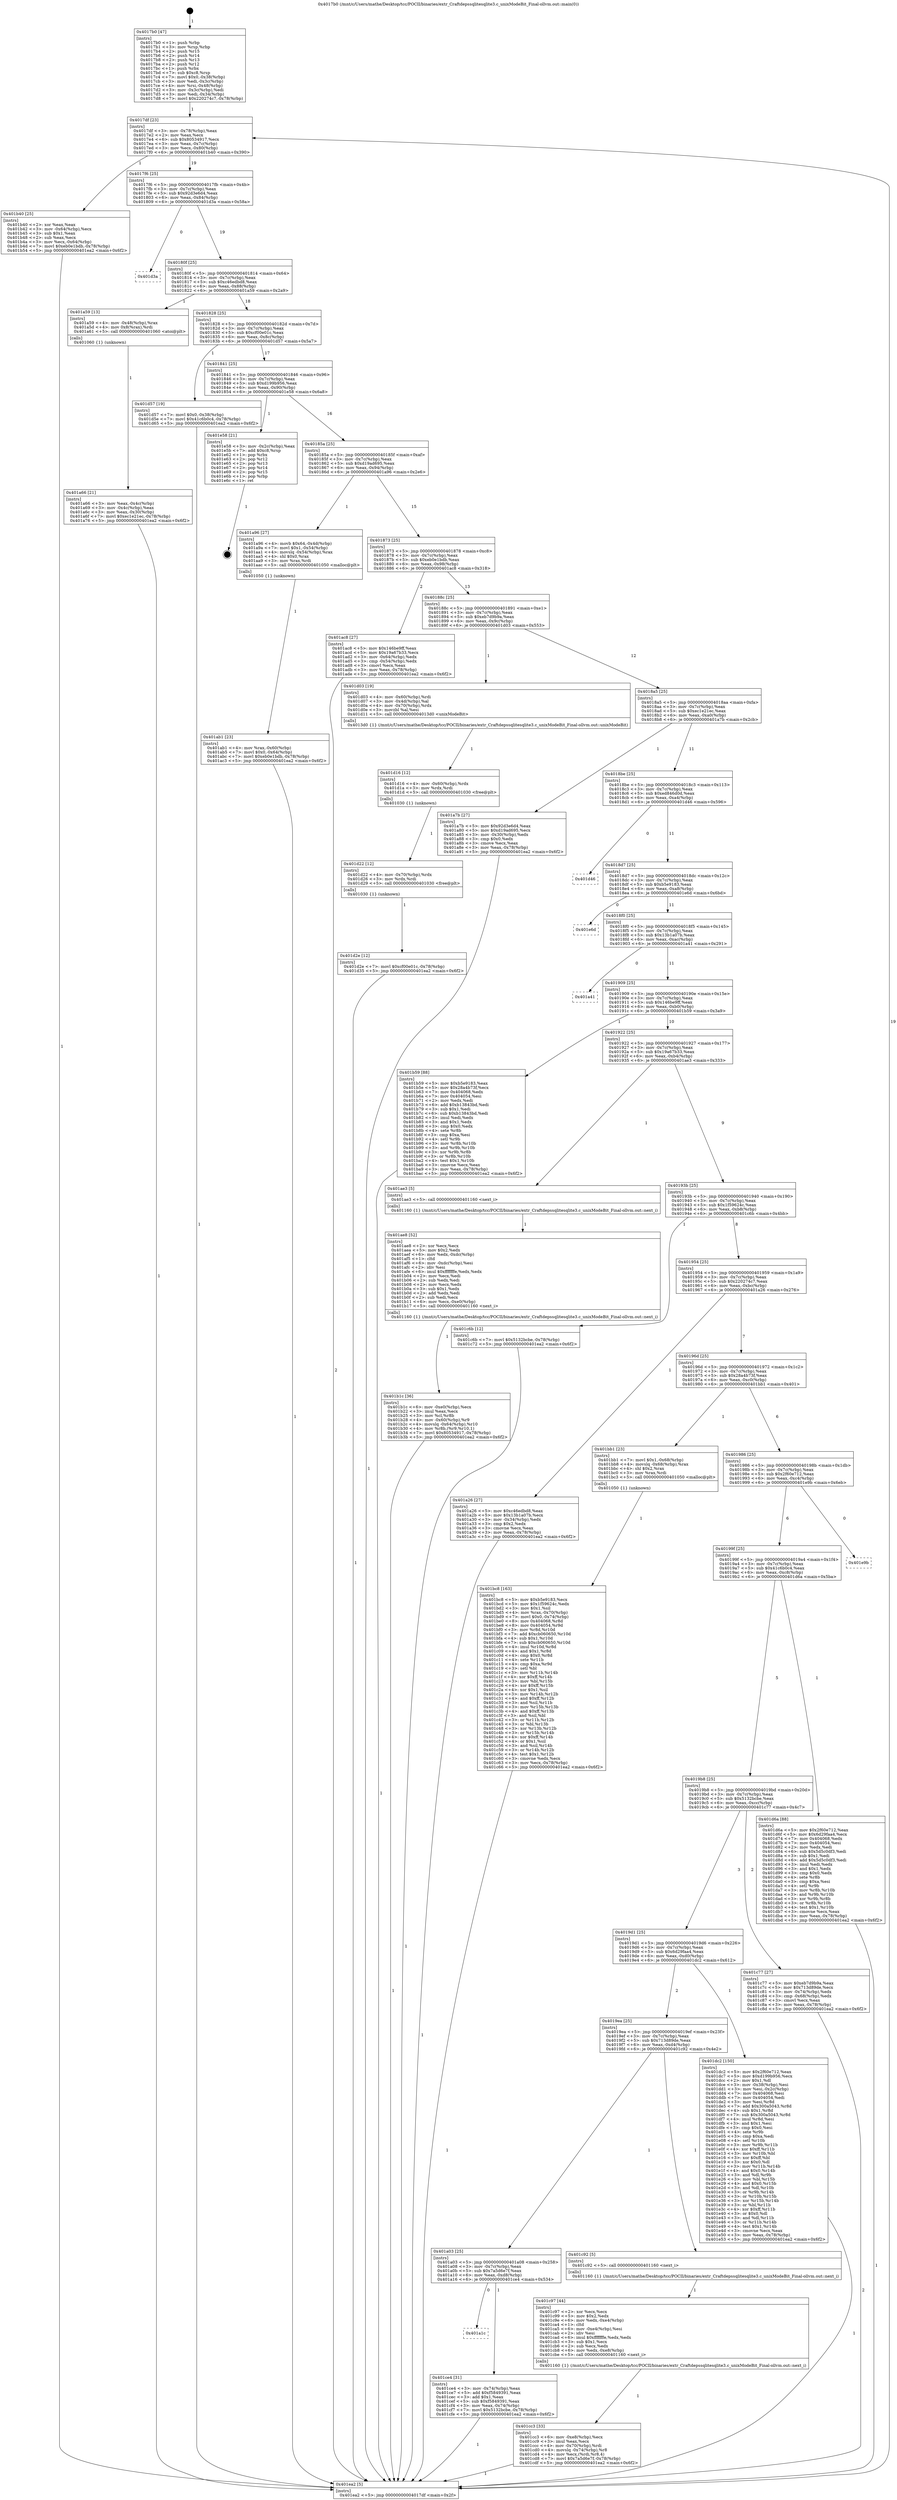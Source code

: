 digraph "0x4017b0" {
  label = "0x4017b0 (/mnt/c/Users/mathe/Desktop/tcc/POCII/binaries/extr_Craftdepssqlitesqlite3.c_unixModeBit_Final-ollvm.out::main(0))"
  labelloc = "t"
  node[shape=record]

  Entry [label="",width=0.3,height=0.3,shape=circle,fillcolor=black,style=filled]
  "0x4017df" [label="{
     0x4017df [23]\l
     | [instrs]\l
     &nbsp;&nbsp;0x4017df \<+3\>: mov -0x78(%rbp),%eax\l
     &nbsp;&nbsp;0x4017e2 \<+2\>: mov %eax,%ecx\l
     &nbsp;&nbsp;0x4017e4 \<+6\>: sub $0x80534917,%ecx\l
     &nbsp;&nbsp;0x4017ea \<+3\>: mov %eax,-0x7c(%rbp)\l
     &nbsp;&nbsp;0x4017ed \<+3\>: mov %ecx,-0x80(%rbp)\l
     &nbsp;&nbsp;0x4017f0 \<+6\>: je 0000000000401b40 \<main+0x390\>\l
  }"]
  "0x401b40" [label="{
     0x401b40 [25]\l
     | [instrs]\l
     &nbsp;&nbsp;0x401b40 \<+2\>: xor %eax,%eax\l
     &nbsp;&nbsp;0x401b42 \<+3\>: mov -0x64(%rbp),%ecx\l
     &nbsp;&nbsp;0x401b45 \<+3\>: sub $0x1,%eax\l
     &nbsp;&nbsp;0x401b48 \<+2\>: sub %eax,%ecx\l
     &nbsp;&nbsp;0x401b4a \<+3\>: mov %ecx,-0x64(%rbp)\l
     &nbsp;&nbsp;0x401b4d \<+7\>: movl $0xeb0e1bdb,-0x78(%rbp)\l
     &nbsp;&nbsp;0x401b54 \<+5\>: jmp 0000000000401ea2 \<main+0x6f2\>\l
  }"]
  "0x4017f6" [label="{
     0x4017f6 [25]\l
     | [instrs]\l
     &nbsp;&nbsp;0x4017f6 \<+5\>: jmp 00000000004017fb \<main+0x4b\>\l
     &nbsp;&nbsp;0x4017fb \<+3\>: mov -0x7c(%rbp),%eax\l
     &nbsp;&nbsp;0x4017fe \<+5\>: sub $0x92d3e6d4,%eax\l
     &nbsp;&nbsp;0x401803 \<+6\>: mov %eax,-0x84(%rbp)\l
     &nbsp;&nbsp;0x401809 \<+6\>: je 0000000000401d3a \<main+0x58a\>\l
  }"]
  Exit [label="",width=0.3,height=0.3,shape=circle,fillcolor=black,style=filled,peripheries=2]
  "0x401d3a" [label="{
     0x401d3a\l
  }", style=dashed]
  "0x40180f" [label="{
     0x40180f [25]\l
     | [instrs]\l
     &nbsp;&nbsp;0x40180f \<+5\>: jmp 0000000000401814 \<main+0x64\>\l
     &nbsp;&nbsp;0x401814 \<+3\>: mov -0x7c(%rbp),%eax\l
     &nbsp;&nbsp;0x401817 \<+5\>: sub $0xc46edbd8,%eax\l
     &nbsp;&nbsp;0x40181c \<+6\>: mov %eax,-0x88(%rbp)\l
     &nbsp;&nbsp;0x401822 \<+6\>: je 0000000000401a59 \<main+0x2a9\>\l
  }"]
  "0x401d2e" [label="{
     0x401d2e [12]\l
     | [instrs]\l
     &nbsp;&nbsp;0x401d2e \<+7\>: movl $0xcf00e01c,-0x78(%rbp)\l
     &nbsp;&nbsp;0x401d35 \<+5\>: jmp 0000000000401ea2 \<main+0x6f2\>\l
  }"]
  "0x401a59" [label="{
     0x401a59 [13]\l
     | [instrs]\l
     &nbsp;&nbsp;0x401a59 \<+4\>: mov -0x48(%rbp),%rax\l
     &nbsp;&nbsp;0x401a5d \<+4\>: mov 0x8(%rax),%rdi\l
     &nbsp;&nbsp;0x401a61 \<+5\>: call 0000000000401060 \<atoi@plt\>\l
     | [calls]\l
     &nbsp;&nbsp;0x401060 \{1\} (unknown)\l
  }"]
  "0x401828" [label="{
     0x401828 [25]\l
     | [instrs]\l
     &nbsp;&nbsp;0x401828 \<+5\>: jmp 000000000040182d \<main+0x7d\>\l
     &nbsp;&nbsp;0x40182d \<+3\>: mov -0x7c(%rbp),%eax\l
     &nbsp;&nbsp;0x401830 \<+5\>: sub $0xcf00e01c,%eax\l
     &nbsp;&nbsp;0x401835 \<+6\>: mov %eax,-0x8c(%rbp)\l
     &nbsp;&nbsp;0x40183b \<+6\>: je 0000000000401d57 \<main+0x5a7\>\l
  }"]
  "0x401d22" [label="{
     0x401d22 [12]\l
     | [instrs]\l
     &nbsp;&nbsp;0x401d22 \<+4\>: mov -0x70(%rbp),%rdx\l
     &nbsp;&nbsp;0x401d26 \<+3\>: mov %rdx,%rdi\l
     &nbsp;&nbsp;0x401d29 \<+5\>: call 0000000000401030 \<free@plt\>\l
     | [calls]\l
     &nbsp;&nbsp;0x401030 \{1\} (unknown)\l
  }"]
  "0x401d57" [label="{
     0x401d57 [19]\l
     | [instrs]\l
     &nbsp;&nbsp;0x401d57 \<+7\>: movl $0x0,-0x38(%rbp)\l
     &nbsp;&nbsp;0x401d5e \<+7\>: movl $0x41c6b0c4,-0x78(%rbp)\l
     &nbsp;&nbsp;0x401d65 \<+5\>: jmp 0000000000401ea2 \<main+0x6f2\>\l
  }"]
  "0x401841" [label="{
     0x401841 [25]\l
     | [instrs]\l
     &nbsp;&nbsp;0x401841 \<+5\>: jmp 0000000000401846 \<main+0x96\>\l
     &nbsp;&nbsp;0x401846 \<+3\>: mov -0x7c(%rbp),%eax\l
     &nbsp;&nbsp;0x401849 \<+5\>: sub $0xd199b956,%eax\l
     &nbsp;&nbsp;0x40184e \<+6\>: mov %eax,-0x90(%rbp)\l
     &nbsp;&nbsp;0x401854 \<+6\>: je 0000000000401e58 \<main+0x6a8\>\l
  }"]
  "0x401d16" [label="{
     0x401d16 [12]\l
     | [instrs]\l
     &nbsp;&nbsp;0x401d16 \<+4\>: mov -0x60(%rbp),%rdx\l
     &nbsp;&nbsp;0x401d1a \<+3\>: mov %rdx,%rdi\l
     &nbsp;&nbsp;0x401d1d \<+5\>: call 0000000000401030 \<free@plt\>\l
     | [calls]\l
     &nbsp;&nbsp;0x401030 \{1\} (unknown)\l
  }"]
  "0x401e58" [label="{
     0x401e58 [21]\l
     | [instrs]\l
     &nbsp;&nbsp;0x401e58 \<+3\>: mov -0x2c(%rbp),%eax\l
     &nbsp;&nbsp;0x401e5b \<+7\>: add $0xc8,%rsp\l
     &nbsp;&nbsp;0x401e62 \<+1\>: pop %rbx\l
     &nbsp;&nbsp;0x401e63 \<+2\>: pop %r12\l
     &nbsp;&nbsp;0x401e65 \<+2\>: pop %r13\l
     &nbsp;&nbsp;0x401e67 \<+2\>: pop %r14\l
     &nbsp;&nbsp;0x401e69 \<+2\>: pop %r15\l
     &nbsp;&nbsp;0x401e6b \<+1\>: pop %rbp\l
     &nbsp;&nbsp;0x401e6c \<+1\>: ret\l
  }"]
  "0x40185a" [label="{
     0x40185a [25]\l
     | [instrs]\l
     &nbsp;&nbsp;0x40185a \<+5\>: jmp 000000000040185f \<main+0xaf\>\l
     &nbsp;&nbsp;0x40185f \<+3\>: mov -0x7c(%rbp),%eax\l
     &nbsp;&nbsp;0x401862 \<+5\>: sub $0xd19ad695,%eax\l
     &nbsp;&nbsp;0x401867 \<+6\>: mov %eax,-0x94(%rbp)\l
     &nbsp;&nbsp;0x40186d \<+6\>: je 0000000000401a96 \<main+0x2e6\>\l
  }"]
  "0x401a1c" [label="{
     0x401a1c\l
  }", style=dashed]
  "0x401a96" [label="{
     0x401a96 [27]\l
     | [instrs]\l
     &nbsp;&nbsp;0x401a96 \<+4\>: movb $0x64,-0x4d(%rbp)\l
     &nbsp;&nbsp;0x401a9a \<+7\>: movl $0x1,-0x54(%rbp)\l
     &nbsp;&nbsp;0x401aa1 \<+4\>: movslq -0x54(%rbp),%rax\l
     &nbsp;&nbsp;0x401aa5 \<+4\>: shl $0x0,%rax\l
     &nbsp;&nbsp;0x401aa9 \<+3\>: mov %rax,%rdi\l
     &nbsp;&nbsp;0x401aac \<+5\>: call 0000000000401050 \<malloc@plt\>\l
     | [calls]\l
     &nbsp;&nbsp;0x401050 \{1\} (unknown)\l
  }"]
  "0x401873" [label="{
     0x401873 [25]\l
     | [instrs]\l
     &nbsp;&nbsp;0x401873 \<+5\>: jmp 0000000000401878 \<main+0xc8\>\l
     &nbsp;&nbsp;0x401878 \<+3\>: mov -0x7c(%rbp),%eax\l
     &nbsp;&nbsp;0x40187b \<+5\>: sub $0xeb0e1bdb,%eax\l
     &nbsp;&nbsp;0x401880 \<+6\>: mov %eax,-0x98(%rbp)\l
     &nbsp;&nbsp;0x401886 \<+6\>: je 0000000000401ac8 \<main+0x318\>\l
  }"]
  "0x401ce4" [label="{
     0x401ce4 [31]\l
     | [instrs]\l
     &nbsp;&nbsp;0x401ce4 \<+3\>: mov -0x74(%rbp),%eax\l
     &nbsp;&nbsp;0x401ce7 \<+5\>: add $0xf5849391,%eax\l
     &nbsp;&nbsp;0x401cec \<+3\>: add $0x1,%eax\l
     &nbsp;&nbsp;0x401cef \<+5\>: sub $0xf5849391,%eax\l
     &nbsp;&nbsp;0x401cf4 \<+3\>: mov %eax,-0x74(%rbp)\l
     &nbsp;&nbsp;0x401cf7 \<+7\>: movl $0x5132bcbe,-0x78(%rbp)\l
     &nbsp;&nbsp;0x401cfe \<+5\>: jmp 0000000000401ea2 \<main+0x6f2\>\l
  }"]
  "0x401ac8" [label="{
     0x401ac8 [27]\l
     | [instrs]\l
     &nbsp;&nbsp;0x401ac8 \<+5\>: mov $0x146be9ff,%eax\l
     &nbsp;&nbsp;0x401acd \<+5\>: mov $0x19a67b33,%ecx\l
     &nbsp;&nbsp;0x401ad2 \<+3\>: mov -0x64(%rbp),%edx\l
     &nbsp;&nbsp;0x401ad5 \<+3\>: cmp -0x54(%rbp),%edx\l
     &nbsp;&nbsp;0x401ad8 \<+3\>: cmovl %ecx,%eax\l
     &nbsp;&nbsp;0x401adb \<+3\>: mov %eax,-0x78(%rbp)\l
     &nbsp;&nbsp;0x401ade \<+5\>: jmp 0000000000401ea2 \<main+0x6f2\>\l
  }"]
  "0x40188c" [label="{
     0x40188c [25]\l
     | [instrs]\l
     &nbsp;&nbsp;0x40188c \<+5\>: jmp 0000000000401891 \<main+0xe1\>\l
     &nbsp;&nbsp;0x401891 \<+3\>: mov -0x7c(%rbp),%eax\l
     &nbsp;&nbsp;0x401894 \<+5\>: sub $0xeb7d9b9a,%eax\l
     &nbsp;&nbsp;0x401899 \<+6\>: mov %eax,-0x9c(%rbp)\l
     &nbsp;&nbsp;0x40189f \<+6\>: je 0000000000401d03 \<main+0x553\>\l
  }"]
  "0x401cc3" [label="{
     0x401cc3 [33]\l
     | [instrs]\l
     &nbsp;&nbsp;0x401cc3 \<+6\>: mov -0xe8(%rbp),%ecx\l
     &nbsp;&nbsp;0x401cc9 \<+3\>: imul %eax,%ecx\l
     &nbsp;&nbsp;0x401ccc \<+4\>: mov -0x70(%rbp),%rdi\l
     &nbsp;&nbsp;0x401cd0 \<+4\>: movslq -0x74(%rbp),%r8\l
     &nbsp;&nbsp;0x401cd4 \<+4\>: mov %ecx,(%rdi,%r8,4)\l
     &nbsp;&nbsp;0x401cd8 \<+7\>: movl $0x7a5d6e7f,-0x78(%rbp)\l
     &nbsp;&nbsp;0x401cdf \<+5\>: jmp 0000000000401ea2 \<main+0x6f2\>\l
  }"]
  "0x401d03" [label="{
     0x401d03 [19]\l
     | [instrs]\l
     &nbsp;&nbsp;0x401d03 \<+4\>: mov -0x60(%rbp),%rdi\l
     &nbsp;&nbsp;0x401d07 \<+3\>: mov -0x4d(%rbp),%al\l
     &nbsp;&nbsp;0x401d0a \<+4\>: mov -0x70(%rbp),%rdx\l
     &nbsp;&nbsp;0x401d0e \<+3\>: movzbl %al,%esi\l
     &nbsp;&nbsp;0x401d11 \<+5\>: call 00000000004013d0 \<unixModeBit\>\l
     | [calls]\l
     &nbsp;&nbsp;0x4013d0 \{1\} (/mnt/c/Users/mathe/Desktop/tcc/POCII/binaries/extr_Craftdepssqlitesqlite3.c_unixModeBit_Final-ollvm.out::unixModeBit)\l
  }"]
  "0x4018a5" [label="{
     0x4018a5 [25]\l
     | [instrs]\l
     &nbsp;&nbsp;0x4018a5 \<+5\>: jmp 00000000004018aa \<main+0xfa\>\l
     &nbsp;&nbsp;0x4018aa \<+3\>: mov -0x7c(%rbp),%eax\l
     &nbsp;&nbsp;0x4018ad \<+5\>: sub $0xec1e21ec,%eax\l
     &nbsp;&nbsp;0x4018b2 \<+6\>: mov %eax,-0xa0(%rbp)\l
     &nbsp;&nbsp;0x4018b8 \<+6\>: je 0000000000401a7b \<main+0x2cb\>\l
  }"]
  "0x401c97" [label="{
     0x401c97 [44]\l
     | [instrs]\l
     &nbsp;&nbsp;0x401c97 \<+2\>: xor %ecx,%ecx\l
     &nbsp;&nbsp;0x401c99 \<+5\>: mov $0x2,%edx\l
     &nbsp;&nbsp;0x401c9e \<+6\>: mov %edx,-0xe4(%rbp)\l
     &nbsp;&nbsp;0x401ca4 \<+1\>: cltd\l
     &nbsp;&nbsp;0x401ca5 \<+6\>: mov -0xe4(%rbp),%esi\l
     &nbsp;&nbsp;0x401cab \<+2\>: idiv %esi\l
     &nbsp;&nbsp;0x401cad \<+6\>: imul $0xfffffffe,%edx,%edx\l
     &nbsp;&nbsp;0x401cb3 \<+3\>: sub $0x1,%ecx\l
     &nbsp;&nbsp;0x401cb6 \<+2\>: sub %ecx,%edx\l
     &nbsp;&nbsp;0x401cb8 \<+6\>: mov %edx,-0xe8(%rbp)\l
     &nbsp;&nbsp;0x401cbe \<+5\>: call 0000000000401160 \<next_i\>\l
     | [calls]\l
     &nbsp;&nbsp;0x401160 \{1\} (/mnt/c/Users/mathe/Desktop/tcc/POCII/binaries/extr_Craftdepssqlitesqlite3.c_unixModeBit_Final-ollvm.out::next_i)\l
  }"]
  "0x401a7b" [label="{
     0x401a7b [27]\l
     | [instrs]\l
     &nbsp;&nbsp;0x401a7b \<+5\>: mov $0x92d3e6d4,%eax\l
     &nbsp;&nbsp;0x401a80 \<+5\>: mov $0xd19ad695,%ecx\l
     &nbsp;&nbsp;0x401a85 \<+3\>: mov -0x30(%rbp),%edx\l
     &nbsp;&nbsp;0x401a88 \<+3\>: cmp $0x0,%edx\l
     &nbsp;&nbsp;0x401a8b \<+3\>: cmove %ecx,%eax\l
     &nbsp;&nbsp;0x401a8e \<+3\>: mov %eax,-0x78(%rbp)\l
     &nbsp;&nbsp;0x401a91 \<+5\>: jmp 0000000000401ea2 \<main+0x6f2\>\l
  }"]
  "0x4018be" [label="{
     0x4018be [25]\l
     | [instrs]\l
     &nbsp;&nbsp;0x4018be \<+5\>: jmp 00000000004018c3 \<main+0x113\>\l
     &nbsp;&nbsp;0x4018c3 \<+3\>: mov -0x7c(%rbp),%eax\l
     &nbsp;&nbsp;0x4018c6 \<+5\>: sub $0xed846d0d,%eax\l
     &nbsp;&nbsp;0x4018cb \<+6\>: mov %eax,-0xa4(%rbp)\l
     &nbsp;&nbsp;0x4018d1 \<+6\>: je 0000000000401d46 \<main+0x596\>\l
  }"]
  "0x401a03" [label="{
     0x401a03 [25]\l
     | [instrs]\l
     &nbsp;&nbsp;0x401a03 \<+5\>: jmp 0000000000401a08 \<main+0x258\>\l
     &nbsp;&nbsp;0x401a08 \<+3\>: mov -0x7c(%rbp),%eax\l
     &nbsp;&nbsp;0x401a0b \<+5\>: sub $0x7a5d6e7f,%eax\l
     &nbsp;&nbsp;0x401a10 \<+6\>: mov %eax,-0xd8(%rbp)\l
     &nbsp;&nbsp;0x401a16 \<+6\>: je 0000000000401ce4 \<main+0x534\>\l
  }"]
  "0x401d46" [label="{
     0x401d46\l
  }", style=dashed]
  "0x4018d7" [label="{
     0x4018d7 [25]\l
     | [instrs]\l
     &nbsp;&nbsp;0x4018d7 \<+5\>: jmp 00000000004018dc \<main+0x12c\>\l
     &nbsp;&nbsp;0x4018dc \<+3\>: mov -0x7c(%rbp),%eax\l
     &nbsp;&nbsp;0x4018df \<+5\>: sub $0xb5e9183,%eax\l
     &nbsp;&nbsp;0x4018e4 \<+6\>: mov %eax,-0xa8(%rbp)\l
     &nbsp;&nbsp;0x4018ea \<+6\>: je 0000000000401e6d \<main+0x6bd\>\l
  }"]
  "0x401c92" [label="{
     0x401c92 [5]\l
     | [instrs]\l
     &nbsp;&nbsp;0x401c92 \<+5\>: call 0000000000401160 \<next_i\>\l
     | [calls]\l
     &nbsp;&nbsp;0x401160 \{1\} (/mnt/c/Users/mathe/Desktop/tcc/POCII/binaries/extr_Craftdepssqlitesqlite3.c_unixModeBit_Final-ollvm.out::next_i)\l
  }"]
  "0x401e6d" [label="{
     0x401e6d\l
  }", style=dashed]
  "0x4018f0" [label="{
     0x4018f0 [25]\l
     | [instrs]\l
     &nbsp;&nbsp;0x4018f0 \<+5\>: jmp 00000000004018f5 \<main+0x145\>\l
     &nbsp;&nbsp;0x4018f5 \<+3\>: mov -0x7c(%rbp),%eax\l
     &nbsp;&nbsp;0x4018f8 \<+5\>: sub $0x13b1a07b,%eax\l
     &nbsp;&nbsp;0x4018fd \<+6\>: mov %eax,-0xac(%rbp)\l
     &nbsp;&nbsp;0x401903 \<+6\>: je 0000000000401a41 \<main+0x291\>\l
  }"]
  "0x4019ea" [label="{
     0x4019ea [25]\l
     | [instrs]\l
     &nbsp;&nbsp;0x4019ea \<+5\>: jmp 00000000004019ef \<main+0x23f\>\l
     &nbsp;&nbsp;0x4019ef \<+3\>: mov -0x7c(%rbp),%eax\l
     &nbsp;&nbsp;0x4019f2 \<+5\>: sub $0x713d89de,%eax\l
     &nbsp;&nbsp;0x4019f7 \<+6\>: mov %eax,-0xd4(%rbp)\l
     &nbsp;&nbsp;0x4019fd \<+6\>: je 0000000000401c92 \<main+0x4e2\>\l
  }"]
  "0x401a41" [label="{
     0x401a41\l
  }", style=dashed]
  "0x401909" [label="{
     0x401909 [25]\l
     | [instrs]\l
     &nbsp;&nbsp;0x401909 \<+5\>: jmp 000000000040190e \<main+0x15e\>\l
     &nbsp;&nbsp;0x40190e \<+3\>: mov -0x7c(%rbp),%eax\l
     &nbsp;&nbsp;0x401911 \<+5\>: sub $0x146be9ff,%eax\l
     &nbsp;&nbsp;0x401916 \<+6\>: mov %eax,-0xb0(%rbp)\l
     &nbsp;&nbsp;0x40191c \<+6\>: je 0000000000401b59 \<main+0x3a9\>\l
  }"]
  "0x401dc2" [label="{
     0x401dc2 [150]\l
     | [instrs]\l
     &nbsp;&nbsp;0x401dc2 \<+5\>: mov $0x2f60e712,%eax\l
     &nbsp;&nbsp;0x401dc7 \<+5\>: mov $0xd199b956,%ecx\l
     &nbsp;&nbsp;0x401dcc \<+2\>: mov $0x1,%dl\l
     &nbsp;&nbsp;0x401dce \<+3\>: mov -0x38(%rbp),%esi\l
     &nbsp;&nbsp;0x401dd1 \<+3\>: mov %esi,-0x2c(%rbp)\l
     &nbsp;&nbsp;0x401dd4 \<+7\>: mov 0x404068,%esi\l
     &nbsp;&nbsp;0x401ddb \<+7\>: mov 0x404054,%edi\l
     &nbsp;&nbsp;0x401de2 \<+3\>: mov %esi,%r8d\l
     &nbsp;&nbsp;0x401de5 \<+7\>: add $0x300a5043,%r8d\l
     &nbsp;&nbsp;0x401dec \<+4\>: sub $0x1,%r8d\l
     &nbsp;&nbsp;0x401df0 \<+7\>: sub $0x300a5043,%r8d\l
     &nbsp;&nbsp;0x401df7 \<+4\>: imul %r8d,%esi\l
     &nbsp;&nbsp;0x401dfb \<+3\>: and $0x1,%esi\l
     &nbsp;&nbsp;0x401dfe \<+3\>: cmp $0x0,%esi\l
     &nbsp;&nbsp;0x401e01 \<+4\>: sete %r9b\l
     &nbsp;&nbsp;0x401e05 \<+3\>: cmp $0xa,%edi\l
     &nbsp;&nbsp;0x401e08 \<+4\>: setl %r10b\l
     &nbsp;&nbsp;0x401e0c \<+3\>: mov %r9b,%r11b\l
     &nbsp;&nbsp;0x401e0f \<+4\>: xor $0xff,%r11b\l
     &nbsp;&nbsp;0x401e13 \<+3\>: mov %r10b,%bl\l
     &nbsp;&nbsp;0x401e16 \<+3\>: xor $0xff,%bl\l
     &nbsp;&nbsp;0x401e19 \<+3\>: xor $0x0,%dl\l
     &nbsp;&nbsp;0x401e1c \<+3\>: mov %r11b,%r14b\l
     &nbsp;&nbsp;0x401e1f \<+4\>: and $0x0,%r14b\l
     &nbsp;&nbsp;0x401e23 \<+3\>: and %dl,%r9b\l
     &nbsp;&nbsp;0x401e26 \<+3\>: mov %bl,%r15b\l
     &nbsp;&nbsp;0x401e29 \<+4\>: and $0x0,%r15b\l
     &nbsp;&nbsp;0x401e2d \<+3\>: and %dl,%r10b\l
     &nbsp;&nbsp;0x401e30 \<+3\>: or %r9b,%r14b\l
     &nbsp;&nbsp;0x401e33 \<+3\>: or %r10b,%r15b\l
     &nbsp;&nbsp;0x401e36 \<+3\>: xor %r15b,%r14b\l
     &nbsp;&nbsp;0x401e39 \<+3\>: or %bl,%r11b\l
     &nbsp;&nbsp;0x401e3c \<+4\>: xor $0xff,%r11b\l
     &nbsp;&nbsp;0x401e40 \<+3\>: or $0x0,%dl\l
     &nbsp;&nbsp;0x401e43 \<+3\>: and %dl,%r11b\l
     &nbsp;&nbsp;0x401e46 \<+3\>: or %r11b,%r14b\l
     &nbsp;&nbsp;0x401e49 \<+4\>: test $0x1,%r14b\l
     &nbsp;&nbsp;0x401e4d \<+3\>: cmovne %ecx,%eax\l
     &nbsp;&nbsp;0x401e50 \<+3\>: mov %eax,-0x78(%rbp)\l
     &nbsp;&nbsp;0x401e53 \<+5\>: jmp 0000000000401ea2 \<main+0x6f2\>\l
  }"]
  "0x401b59" [label="{
     0x401b59 [88]\l
     | [instrs]\l
     &nbsp;&nbsp;0x401b59 \<+5\>: mov $0xb5e9183,%eax\l
     &nbsp;&nbsp;0x401b5e \<+5\>: mov $0x28a4b73f,%ecx\l
     &nbsp;&nbsp;0x401b63 \<+7\>: mov 0x404068,%edx\l
     &nbsp;&nbsp;0x401b6a \<+7\>: mov 0x404054,%esi\l
     &nbsp;&nbsp;0x401b71 \<+2\>: mov %edx,%edi\l
     &nbsp;&nbsp;0x401b73 \<+6\>: add $0xb13843bd,%edi\l
     &nbsp;&nbsp;0x401b79 \<+3\>: sub $0x1,%edi\l
     &nbsp;&nbsp;0x401b7c \<+6\>: sub $0xb13843bd,%edi\l
     &nbsp;&nbsp;0x401b82 \<+3\>: imul %edi,%edx\l
     &nbsp;&nbsp;0x401b85 \<+3\>: and $0x1,%edx\l
     &nbsp;&nbsp;0x401b88 \<+3\>: cmp $0x0,%edx\l
     &nbsp;&nbsp;0x401b8b \<+4\>: sete %r8b\l
     &nbsp;&nbsp;0x401b8f \<+3\>: cmp $0xa,%esi\l
     &nbsp;&nbsp;0x401b92 \<+4\>: setl %r9b\l
     &nbsp;&nbsp;0x401b96 \<+3\>: mov %r8b,%r10b\l
     &nbsp;&nbsp;0x401b99 \<+3\>: and %r9b,%r10b\l
     &nbsp;&nbsp;0x401b9c \<+3\>: xor %r9b,%r8b\l
     &nbsp;&nbsp;0x401b9f \<+3\>: or %r8b,%r10b\l
     &nbsp;&nbsp;0x401ba2 \<+4\>: test $0x1,%r10b\l
     &nbsp;&nbsp;0x401ba6 \<+3\>: cmovne %ecx,%eax\l
     &nbsp;&nbsp;0x401ba9 \<+3\>: mov %eax,-0x78(%rbp)\l
     &nbsp;&nbsp;0x401bac \<+5\>: jmp 0000000000401ea2 \<main+0x6f2\>\l
  }"]
  "0x401922" [label="{
     0x401922 [25]\l
     | [instrs]\l
     &nbsp;&nbsp;0x401922 \<+5\>: jmp 0000000000401927 \<main+0x177\>\l
     &nbsp;&nbsp;0x401927 \<+3\>: mov -0x7c(%rbp),%eax\l
     &nbsp;&nbsp;0x40192a \<+5\>: sub $0x19a67b33,%eax\l
     &nbsp;&nbsp;0x40192f \<+6\>: mov %eax,-0xb4(%rbp)\l
     &nbsp;&nbsp;0x401935 \<+6\>: je 0000000000401ae3 \<main+0x333\>\l
  }"]
  "0x4019d1" [label="{
     0x4019d1 [25]\l
     | [instrs]\l
     &nbsp;&nbsp;0x4019d1 \<+5\>: jmp 00000000004019d6 \<main+0x226\>\l
     &nbsp;&nbsp;0x4019d6 \<+3\>: mov -0x7c(%rbp),%eax\l
     &nbsp;&nbsp;0x4019d9 \<+5\>: sub $0x6d29faa4,%eax\l
     &nbsp;&nbsp;0x4019de \<+6\>: mov %eax,-0xd0(%rbp)\l
     &nbsp;&nbsp;0x4019e4 \<+6\>: je 0000000000401dc2 \<main+0x612\>\l
  }"]
  "0x401ae3" [label="{
     0x401ae3 [5]\l
     | [instrs]\l
     &nbsp;&nbsp;0x401ae3 \<+5\>: call 0000000000401160 \<next_i\>\l
     | [calls]\l
     &nbsp;&nbsp;0x401160 \{1\} (/mnt/c/Users/mathe/Desktop/tcc/POCII/binaries/extr_Craftdepssqlitesqlite3.c_unixModeBit_Final-ollvm.out::next_i)\l
  }"]
  "0x40193b" [label="{
     0x40193b [25]\l
     | [instrs]\l
     &nbsp;&nbsp;0x40193b \<+5\>: jmp 0000000000401940 \<main+0x190\>\l
     &nbsp;&nbsp;0x401940 \<+3\>: mov -0x7c(%rbp),%eax\l
     &nbsp;&nbsp;0x401943 \<+5\>: sub $0x1f59624c,%eax\l
     &nbsp;&nbsp;0x401948 \<+6\>: mov %eax,-0xb8(%rbp)\l
     &nbsp;&nbsp;0x40194e \<+6\>: je 0000000000401c6b \<main+0x4bb\>\l
  }"]
  "0x401c77" [label="{
     0x401c77 [27]\l
     | [instrs]\l
     &nbsp;&nbsp;0x401c77 \<+5\>: mov $0xeb7d9b9a,%eax\l
     &nbsp;&nbsp;0x401c7c \<+5\>: mov $0x713d89de,%ecx\l
     &nbsp;&nbsp;0x401c81 \<+3\>: mov -0x74(%rbp),%edx\l
     &nbsp;&nbsp;0x401c84 \<+3\>: cmp -0x68(%rbp),%edx\l
     &nbsp;&nbsp;0x401c87 \<+3\>: cmovl %ecx,%eax\l
     &nbsp;&nbsp;0x401c8a \<+3\>: mov %eax,-0x78(%rbp)\l
     &nbsp;&nbsp;0x401c8d \<+5\>: jmp 0000000000401ea2 \<main+0x6f2\>\l
  }"]
  "0x401c6b" [label="{
     0x401c6b [12]\l
     | [instrs]\l
     &nbsp;&nbsp;0x401c6b \<+7\>: movl $0x5132bcbe,-0x78(%rbp)\l
     &nbsp;&nbsp;0x401c72 \<+5\>: jmp 0000000000401ea2 \<main+0x6f2\>\l
  }"]
  "0x401954" [label="{
     0x401954 [25]\l
     | [instrs]\l
     &nbsp;&nbsp;0x401954 \<+5\>: jmp 0000000000401959 \<main+0x1a9\>\l
     &nbsp;&nbsp;0x401959 \<+3\>: mov -0x7c(%rbp),%eax\l
     &nbsp;&nbsp;0x40195c \<+5\>: sub $0x220274c7,%eax\l
     &nbsp;&nbsp;0x401961 \<+6\>: mov %eax,-0xbc(%rbp)\l
     &nbsp;&nbsp;0x401967 \<+6\>: je 0000000000401a26 \<main+0x276\>\l
  }"]
  "0x4019b8" [label="{
     0x4019b8 [25]\l
     | [instrs]\l
     &nbsp;&nbsp;0x4019b8 \<+5\>: jmp 00000000004019bd \<main+0x20d\>\l
     &nbsp;&nbsp;0x4019bd \<+3\>: mov -0x7c(%rbp),%eax\l
     &nbsp;&nbsp;0x4019c0 \<+5\>: sub $0x5132bcbe,%eax\l
     &nbsp;&nbsp;0x4019c5 \<+6\>: mov %eax,-0xcc(%rbp)\l
     &nbsp;&nbsp;0x4019cb \<+6\>: je 0000000000401c77 \<main+0x4c7\>\l
  }"]
  "0x401a26" [label="{
     0x401a26 [27]\l
     | [instrs]\l
     &nbsp;&nbsp;0x401a26 \<+5\>: mov $0xc46edbd8,%eax\l
     &nbsp;&nbsp;0x401a2b \<+5\>: mov $0x13b1a07b,%ecx\l
     &nbsp;&nbsp;0x401a30 \<+3\>: mov -0x34(%rbp),%edx\l
     &nbsp;&nbsp;0x401a33 \<+3\>: cmp $0x2,%edx\l
     &nbsp;&nbsp;0x401a36 \<+3\>: cmovne %ecx,%eax\l
     &nbsp;&nbsp;0x401a39 \<+3\>: mov %eax,-0x78(%rbp)\l
     &nbsp;&nbsp;0x401a3c \<+5\>: jmp 0000000000401ea2 \<main+0x6f2\>\l
  }"]
  "0x40196d" [label="{
     0x40196d [25]\l
     | [instrs]\l
     &nbsp;&nbsp;0x40196d \<+5\>: jmp 0000000000401972 \<main+0x1c2\>\l
     &nbsp;&nbsp;0x401972 \<+3\>: mov -0x7c(%rbp),%eax\l
     &nbsp;&nbsp;0x401975 \<+5\>: sub $0x28a4b73f,%eax\l
     &nbsp;&nbsp;0x40197a \<+6\>: mov %eax,-0xc0(%rbp)\l
     &nbsp;&nbsp;0x401980 \<+6\>: je 0000000000401bb1 \<main+0x401\>\l
  }"]
  "0x401ea2" [label="{
     0x401ea2 [5]\l
     | [instrs]\l
     &nbsp;&nbsp;0x401ea2 \<+5\>: jmp 00000000004017df \<main+0x2f\>\l
  }"]
  "0x4017b0" [label="{
     0x4017b0 [47]\l
     | [instrs]\l
     &nbsp;&nbsp;0x4017b0 \<+1\>: push %rbp\l
     &nbsp;&nbsp;0x4017b1 \<+3\>: mov %rsp,%rbp\l
     &nbsp;&nbsp;0x4017b4 \<+2\>: push %r15\l
     &nbsp;&nbsp;0x4017b6 \<+2\>: push %r14\l
     &nbsp;&nbsp;0x4017b8 \<+2\>: push %r13\l
     &nbsp;&nbsp;0x4017ba \<+2\>: push %r12\l
     &nbsp;&nbsp;0x4017bc \<+1\>: push %rbx\l
     &nbsp;&nbsp;0x4017bd \<+7\>: sub $0xc8,%rsp\l
     &nbsp;&nbsp;0x4017c4 \<+7\>: movl $0x0,-0x38(%rbp)\l
     &nbsp;&nbsp;0x4017cb \<+3\>: mov %edi,-0x3c(%rbp)\l
     &nbsp;&nbsp;0x4017ce \<+4\>: mov %rsi,-0x48(%rbp)\l
     &nbsp;&nbsp;0x4017d2 \<+3\>: mov -0x3c(%rbp),%edi\l
     &nbsp;&nbsp;0x4017d5 \<+3\>: mov %edi,-0x34(%rbp)\l
     &nbsp;&nbsp;0x4017d8 \<+7\>: movl $0x220274c7,-0x78(%rbp)\l
  }"]
  "0x401a66" [label="{
     0x401a66 [21]\l
     | [instrs]\l
     &nbsp;&nbsp;0x401a66 \<+3\>: mov %eax,-0x4c(%rbp)\l
     &nbsp;&nbsp;0x401a69 \<+3\>: mov -0x4c(%rbp),%eax\l
     &nbsp;&nbsp;0x401a6c \<+3\>: mov %eax,-0x30(%rbp)\l
     &nbsp;&nbsp;0x401a6f \<+7\>: movl $0xec1e21ec,-0x78(%rbp)\l
     &nbsp;&nbsp;0x401a76 \<+5\>: jmp 0000000000401ea2 \<main+0x6f2\>\l
  }"]
  "0x401ab1" [label="{
     0x401ab1 [23]\l
     | [instrs]\l
     &nbsp;&nbsp;0x401ab1 \<+4\>: mov %rax,-0x60(%rbp)\l
     &nbsp;&nbsp;0x401ab5 \<+7\>: movl $0x0,-0x64(%rbp)\l
     &nbsp;&nbsp;0x401abc \<+7\>: movl $0xeb0e1bdb,-0x78(%rbp)\l
     &nbsp;&nbsp;0x401ac3 \<+5\>: jmp 0000000000401ea2 \<main+0x6f2\>\l
  }"]
  "0x401ae8" [label="{
     0x401ae8 [52]\l
     | [instrs]\l
     &nbsp;&nbsp;0x401ae8 \<+2\>: xor %ecx,%ecx\l
     &nbsp;&nbsp;0x401aea \<+5\>: mov $0x2,%edx\l
     &nbsp;&nbsp;0x401aef \<+6\>: mov %edx,-0xdc(%rbp)\l
     &nbsp;&nbsp;0x401af5 \<+1\>: cltd\l
     &nbsp;&nbsp;0x401af6 \<+6\>: mov -0xdc(%rbp),%esi\l
     &nbsp;&nbsp;0x401afc \<+2\>: idiv %esi\l
     &nbsp;&nbsp;0x401afe \<+6\>: imul $0xfffffffe,%edx,%edx\l
     &nbsp;&nbsp;0x401b04 \<+2\>: mov %ecx,%edi\l
     &nbsp;&nbsp;0x401b06 \<+2\>: sub %edx,%edi\l
     &nbsp;&nbsp;0x401b08 \<+2\>: mov %ecx,%edx\l
     &nbsp;&nbsp;0x401b0a \<+3\>: sub $0x1,%edx\l
     &nbsp;&nbsp;0x401b0d \<+2\>: add %edx,%edi\l
     &nbsp;&nbsp;0x401b0f \<+2\>: sub %edi,%ecx\l
     &nbsp;&nbsp;0x401b11 \<+6\>: mov %ecx,-0xe0(%rbp)\l
     &nbsp;&nbsp;0x401b17 \<+5\>: call 0000000000401160 \<next_i\>\l
     | [calls]\l
     &nbsp;&nbsp;0x401160 \{1\} (/mnt/c/Users/mathe/Desktop/tcc/POCII/binaries/extr_Craftdepssqlitesqlite3.c_unixModeBit_Final-ollvm.out::next_i)\l
  }"]
  "0x401b1c" [label="{
     0x401b1c [36]\l
     | [instrs]\l
     &nbsp;&nbsp;0x401b1c \<+6\>: mov -0xe0(%rbp),%ecx\l
     &nbsp;&nbsp;0x401b22 \<+3\>: imul %eax,%ecx\l
     &nbsp;&nbsp;0x401b25 \<+3\>: mov %cl,%r8b\l
     &nbsp;&nbsp;0x401b28 \<+4\>: mov -0x60(%rbp),%r9\l
     &nbsp;&nbsp;0x401b2c \<+4\>: movslq -0x64(%rbp),%r10\l
     &nbsp;&nbsp;0x401b30 \<+4\>: mov %r8b,(%r9,%r10,1)\l
     &nbsp;&nbsp;0x401b34 \<+7\>: movl $0x80534917,-0x78(%rbp)\l
     &nbsp;&nbsp;0x401b3b \<+5\>: jmp 0000000000401ea2 \<main+0x6f2\>\l
  }"]
  "0x401d6a" [label="{
     0x401d6a [88]\l
     | [instrs]\l
     &nbsp;&nbsp;0x401d6a \<+5\>: mov $0x2f60e712,%eax\l
     &nbsp;&nbsp;0x401d6f \<+5\>: mov $0x6d29faa4,%ecx\l
     &nbsp;&nbsp;0x401d74 \<+7\>: mov 0x404068,%edx\l
     &nbsp;&nbsp;0x401d7b \<+7\>: mov 0x404054,%esi\l
     &nbsp;&nbsp;0x401d82 \<+2\>: mov %edx,%edi\l
     &nbsp;&nbsp;0x401d84 \<+6\>: sub $0x5d5c0df3,%edi\l
     &nbsp;&nbsp;0x401d8a \<+3\>: sub $0x1,%edi\l
     &nbsp;&nbsp;0x401d8d \<+6\>: add $0x5d5c0df3,%edi\l
     &nbsp;&nbsp;0x401d93 \<+3\>: imul %edi,%edx\l
     &nbsp;&nbsp;0x401d96 \<+3\>: and $0x1,%edx\l
     &nbsp;&nbsp;0x401d99 \<+3\>: cmp $0x0,%edx\l
     &nbsp;&nbsp;0x401d9c \<+4\>: sete %r8b\l
     &nbsp;&nbsp;0x401da0 \<+3\>: cmp $0xa,%esi\l
     &nbsp;&nbsp;0x401da3 \<+4\>: setl %r9b\l
     &nbsp;&nbsp;0x401da7 \<+3\>: mov %r8b,%r10b\l
     &nbsp;&nbsp;0x401daa \<+3\>: and %r9b,%r10b\l
     &nbsp;&nbsp;0x401dad \<+3\>: xor %r9b,%r8b\l
     &nbsp;&nbsp;0x401db0 \<+3\>: or %r8b,%r10b\l
     &nbsp;&nbsp;0x401db3 \<+4\>: test $0x1,%r10b\l
     &nbsp;&nbsp;0x401db7 \<+3\>: cmovne %ecx,%eax\l
     &nbsp;&nbsp;0x401dba \<+3\>: mov %eax,-0x78(%rbp)\l
     &nbsp;&nbsp;0x401dbd \<+5\>: jmp 0000000000401ea2 \<main+0x6f2\>\l
  }"]
  "0x401bb1" [label="{
     0x401bb1 [23]\l
     | [instrs]\l
     &nbsp;&nbsp;0x401bb1 \<+7\>: movl $0x1,-0x68(%rbp)\l
     &nbsp;&nbsp;0x401bb8 \<+4\>: movslq -0x68(%rbp),%rax\l
     &nbsp;&nbsp;0x401bbc \<+4\>: shl $0x2,%rax\l
     &nbsp;&nbsp;0x401bc0 \<+3\>: mov %rax,%rdi\l
     &nbsp;&nbsp;0x401bc3 \<+5\>: call 0000000000401050 \<malloc@plt\>\l
     | [calls]\l
     &nbsp;&nbsp;0x401050 \{1\} (unknown)\l
  }"]
  "0x401986" [label="{
     0x401986 [25]\l
     | [instrs]\l
     &nbsp;&nbsp;0x401986 \<+5\>: jmp 000000000040198b \<main+0x1db\>\l
     &nbsp;&nbsp;0x40198b \<+3\>: mov -0x7c(%rbp),%eax\l
     &nbsp;&nbsp;0x40198e \<+5\>: sub $0x2f60e712,%eax\l
     &nbsp;&nbsp;0x401993 \<+6\>: mov %eax,-0xc4(%rbp)\l
     &nbsp;&nbsp;0x401999 \<+6\>: je 0000000000401e9b \<main+0x6eb\>\l
  }"]
  "0x401bc8" [label="{
     0x401bc8 [163]\l
     | [instrs]\l
     &nbsp;&nbsp;0x401bc8 \<+5\>: mov $0xb5e9183,%ecx\l
     &nbsp;&nbsp;0x401bcd \<+5\>: mov $0x1f59624c,%edx\l
     &nbsp;&nbsp;0x401bd2 \<+3\>: mov $0x1,%sil\l
     &nbsp;&nbsp;0x401bd5 \<+4\>: mov %rax,-0x70(%rbp)\l
     &nbsp;&nbsp;0x401bd9 \<+7\>: movl $0x0,-0x74(%rbp)\l
     &nbsp;&nbsp;0x401be0 \<+8\>: mov 0x404068,%r8d\l
     &nbsp;&nbsp;0x401be8 \<+8\>: mov 0x404054,%r9d\l
     &nbsp;&nbsp;0x401bf0 \<+3\>: mov %r8d,%r10d\l
     &nbsp;&nbsp;0x401bf3 \<+7\>: add $0xcb060650,%r10d\l
     &nbsp;&nbsp;0x401bfa \<+4\>: sub $0x1,%r10d\l
     &nbsp;&nbsp;0x401bfe \<+7\>: sub $0xcb060650,%r10d\l
     &nbsp;&nbsp;0x401c05 \<+4\>: imul %r10d,%r8d\l
     &nbsp;&nbsp;0x401c09 \<+4\>: and $0x1,%r8d\l
     &nbsp;&nbsp;0x401c0d \<+4\>: cmp $0x0,%r8d\l
     &nbsp;&nbsp;0x401c11 \<+4\>: sete %r11b\l
     &nbsp;&nbsp;0x401c15 \<+4\>: cmp $0xa,%r9d\l
     &nbsp;&nbsp;0x401c19 \<+3\>: setl %bl\l
     &nbsp;&nbsp;0x401c1c \<+3\>: mov %r11b,%r14b\l
     &nbsp;&nbsp;0x401c1f \<+4\>: xor $0xff,%r14b\l
     &nbsp;&nbsp;0x401c23 \<+3\>: mov %bl,%r15b\l
     &nbsp;&nbsp;0x401c26 \<+4\>: xor $0xff,%r15b\l
     &nbsp;&nbsp;0x401c2a \<+4\>: xor $0x1,%sil\l
     &nbsp;&nbsp;0x401c2e \<+3\>: mov %r14b,%r12b\l
     &nbsp;&nbsp;0x401c31 \<+4\>: and $0xff,%r12b\l
     &nbsp;&nbsp;0x401c35 \<+3\>: and %sil,%r11b\l
     &nbsp;&nbsp;0x401c38 \<+3\>: mov %r15b,%r13b\l
     &nbsp;&nbsp;0x401c3b \<+4\>: and $0xff,%r13b\l
     &nbsp;&nbsp;0x401c3f \<+3\>: and %sil,%bl\l
     &nbsp;&nbsp;0x401c42 \<+3\>: or %r11b,%r12b\l
     &nbsp;&nbsp;0x401c45 \<+3\>: or %bl,%r13b\l
     &nbsp;&nbsp;0x401c48 \<+3\>: xor %r13b,%r12b\l
     &nbsp;&nbsp;0x401c4b \<+3\>: or %r15b,%r14b\l
     &nbsp;&nbsp;0x401c4e \<+4\>: xor $0xff,%r14b\l
     &nbsp;&nbsp;0x401c52 \<+4\>: or $0x1,%sil\l
     &nbsp;&nbsp;0x401c56 \<+3\>: and %sil,%r14b\l
     &nbsp;&nbsp;0x401c59 \<+3\>: or %r14b,%r12b\l
     &nbsp;&nbsp;0x401c5c \<+4\>: test $0x1,%r12b\l
     &nbsp;&nbsp;0x401c60 \<+3\>: cmovne %edx,%ecx\l
     &nbsp;&nbsp;0x401c63 \<+3\>: mov %ecx,-0x78(%rbp)\l
     &nbsp;&nbsp;0x401c66 \<+5\>: jmp 0000000000401ea2 \<main+0x6f2\>\l
  }"]
  "0x40199f" [label="{
     0x40199f [25]\l
     | [instrs]\l
     &nbsp;&nbsp;0x40199f \<+5\>: jmp 00000000004019a4 \<main+0x1f4\>\l
     &nbsp;&nbsp;0x4019a4 \<+3\>: mov -0x7c(%rbp),%eax\l
     &nbsp;&nbsp;0x4019a7 \<+5\>: sub $0x41c6b0c4,%eax\l
     &nbsp;&nbsp;0x4019ac \<+6\>: mov %eax,-0xc8(%rbp)\l
     &nbsp;&nbsp;0x4019b2 \<+6\>: je 0000000000401d6a \<main+0x5ba\>\l
  }"]
  "0x401e9b" [label="{
     0x401e9b\l
  }", style=dashed]
  Entry -> "0x4017b0" [label=" 1"]
  "0x4017df" -> "0x401b40" [label=" 1"]
  "0x4017df" -> "0x4017f6" [label=" 19"]
  "0x401e58" -> Exit [label=" 1"]
  "0x4017f6" -> "0x401d3a" [label=" 0"]
  "0x4017f6" -> "0x40180f" [label=" 19"]
  "0x401dc2" -> "0x401ea2" [label=" 1"]
  "0x40180f" -> "0x401a59" [label=" 1"]
  "0x40180f" -> "0x401828" [label=" 18"]
  "0x401d6a" -> "0x401ea2" [label=" 1"]
  "0x401828" -> "0x401d57" [label=" 1"]
  "0x401828" -> "0x401841" [label=" 17"]
  "0x401d57" -> "0x401ea2" [label=" 1"]
  "0x401841" -> "0x401e58" [label=" 1"]
  "0x401841" -> "0x40185a" [label=" 16"]
  "0x401d2e" -> "0x401ea2" [label=" 1"]
  "0x40185a" -> "0x401a96" [label=" 1"]
  "0x40185a" -> "0x401873" [label=" 15"]
  "0x401d22" -> "0x401d2e" [label=" 1"]
  "0x401873" -> "0x401ac8" [label=" 2"]
  "0x401873" -> "0x40188c" [label=" 13"]
  "0x401d16" -> "0x401d22" [label=" 1"]
  "0x40188c" -> "0x401d03" [label=" 1"]
  "0x40188c" -> "0x4018a5" [label=" 12"]
  "0x401ce4" -> "0x401ea2" [label=" 1"]
  "0x4018a5" -> "0x401a7b" [label=" 1"]
  "0x4018a5" -> "0x4018be" [label=" 11"]
  "0x401a03" -> "0x401a1c" [label=" 0"]
  "0x4018be" -> "0x401d46" [label=" 0"]
  "0x4018be" -> "0x4018d7" [label=" 11"]
  "0x401a03" -> "0x401ce4" [label=" 1"]
  "0x4018d7" -> "0x401e6d" [label=" 0"]
  "0x4018d7" -> "0x4018f0" [label=" 11"]
  "0x401d03" -> "0x401d16" [label=" 1"]
  "0x4018f0" -> "0x401a41" [label=" 0"]
  "0x4018f0" -> "0x401909" [label=" 11"]
  "0x401c97" -> "0x401cc3" [label=" 1"]
  "0x401909" -> "0x401b59" [label=" 1"]
  "0x401909" -> "0x401922" [label=" 10"]
  "0x401c92" -> "0x401c97" [label=" 1"]
  "0x401922" -> "0x401ae3" [label=" 1"]
  "0x401922" -> "0x40193b" [label=" 9"]
  "0x4019ea" -> "0x401c92" [label=" 1"]
  "0x40193b" -> "0x401c6b" [label=" 1"]
  "0x40193b" -> "0x401954" [label=" 8"]
  "0x401cc3" -> "0x401ea2" [label=" 1"]
  "0x401954" -> "0x401a26" [label=" 1"]
  "0x401954" -> "0x40196d" [label=" 7"]
  "0x401a26" -> "0x401ea2" [label=" 1"]
  "0x4017b0" -> "0x4017df" [label=" 1"]
  "0x401ea2" -> "0x4017df" [label=" 19"]
  "0x401a59" -> "0x401a66" [label=" 1"]
  "0x401a66" -> "0x401ea2" [label=" 1"]
  "0x401a7b" -> "0x401ea2" [label=" 1"]
  "0x401a96" -> "0x401ab1" [label=" 1"]
  "0x401ab1" -> "0x401ea2" [label=" 1"]
  "0x401ac8" -> "0x401ea2" [label=" 2"]
  "0x401ae3" -> "0x401ae8" [label=" 1"]
  "0x401ae8" -> "0x401b1c" [label=" 1"]
  "0x401b1c" -> "0x401ea2" [label=" 1"]
  "0x401b40" -> "0x401ea2" [label=" 1"]
  "0x401b59" -> "0x401ea2" [label=" 1"]
  "0x4019d1" -> "0x401dc2" [label=" 1"]
  "0x40196d" -> "0x401bb1" [label=" 1"]
  "0x40196d" -> "0x401986" [label=" 6"]
  "0x401bb1" -> "0x401bc8" [label=" 1"]
  "0x401bc8" -> "0x401ea2" [label=" 1"]
  "0x401c6b" -> "0x401ea2" [label=" 1"]
  "0x4019ea" -> "0x401a03" [label=" 1"]
  "0x401986" -> "0x401e9b" [label=" 0"]
  "0x401986" -> "0x40199f" [label=" 6"]
  "0x401c77" -> "0x401ea2" [label=" 2"]
  "0x40199f" -> "0x401d6a" [label=" 1"]
  "0x40199f" -> "0x4019b8" [label=" 5"]
  "0x4019d1" -> "0x4019ea" [label=" 2"]
  "0x4019b8" -> "0x401c77" [label=" 2"]
  "0x4019b8" -> "0x4019d1" [label=" 3"]
}
